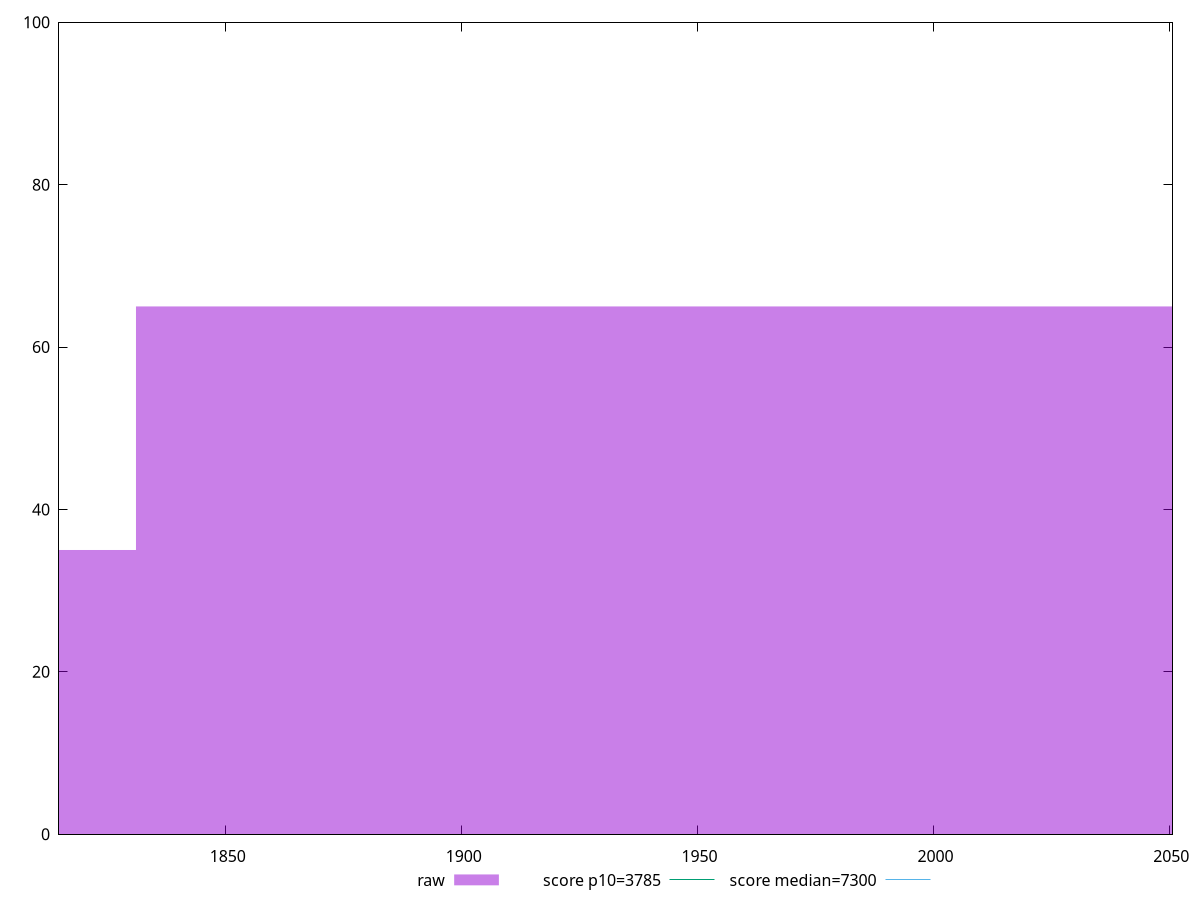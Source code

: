 reset

$raw <<EOF
1708.9079946321826 35
1953.037708151066 65
EOF

set key outside below
set boxwidth 244.12971351888325
set xrange [1814.6572999999999:2050.66715]
set yrange [0:100]
set style fill transparent solid 0.5 noborder

set parametric
set terminal svg size 640, 490 enhanced background rgb 'white'
set output "report_00007_2020-12-11T15:55:29.892Z/interactive/samples/pages+cached+noexternal+noimg/raw/histogram.svg"

plot $raw title "raw" with boxes, \
     3785,t title "score p10=3785", \
     7300,t title "score median=7300"

reset
